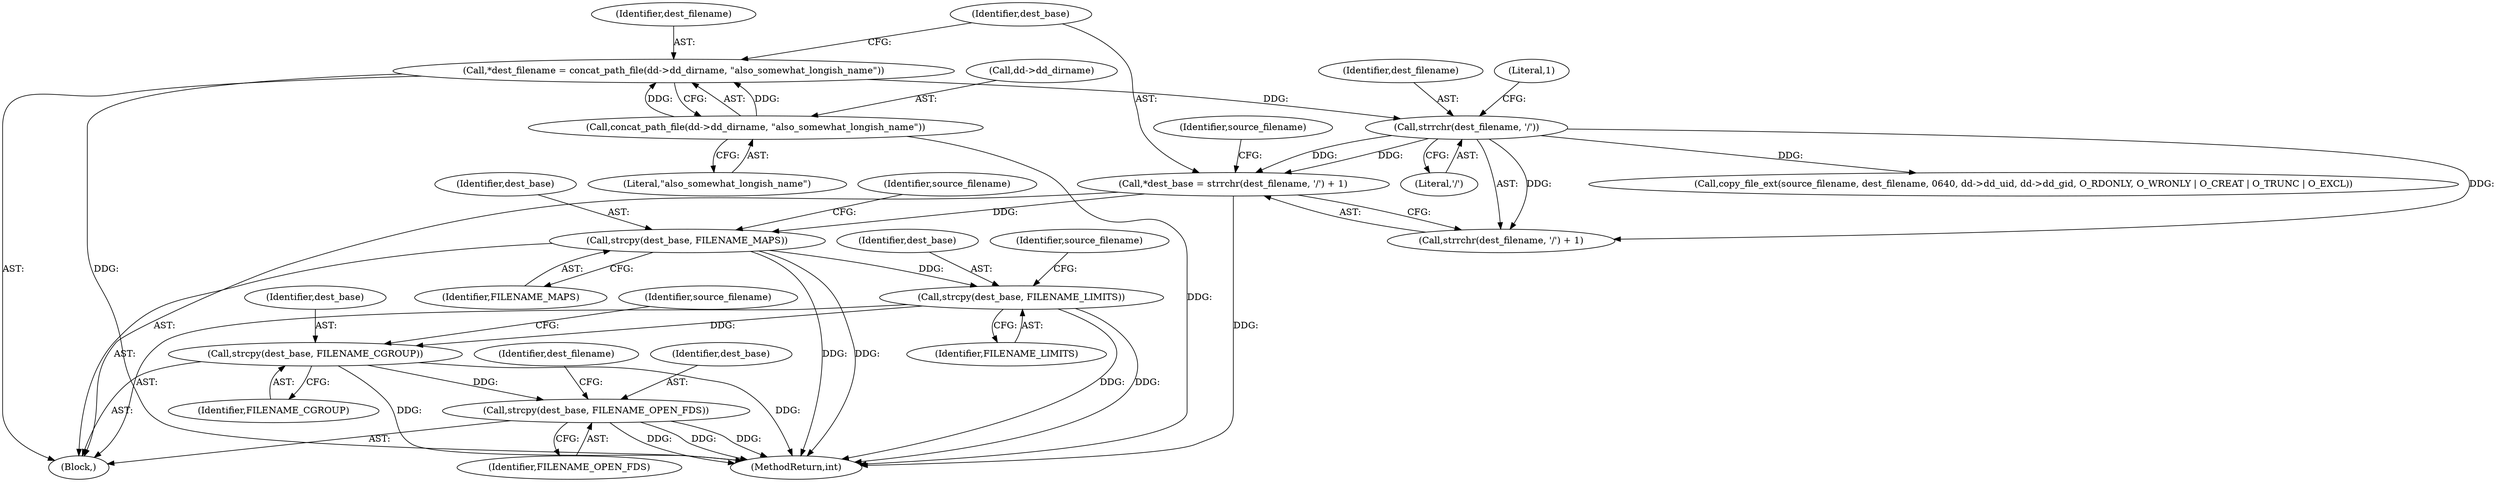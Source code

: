 digraph "0_abrt_4f2c1ddd3e3b81d2d5146b883115371f1cada9f9@API" {
"1000721" [label="(Call,strcpy(dest_base, FILENAME_CGROUP))"];
"1000695" [label="(Call,strcpy(dest_base, FILENAME_LIMITS))"];
"1000669" [label="(Call,strcpy(dest_base, FILENAME_MAPS))"];
"1000657" [label="(Call,*dest_base = strrchr(dest_filename, '/') + 1)"];
"1000660" [label="(Call,strrchr(dest_filename, '/'))"];
"1000649" [label="(Call,*dest_filename = concat_path_file(dd->dd_dirname, \"also_somewhat_longish_name\"))"];
"1000651" [label="(Call,concat_path_file(dd->dd_dirname, \"also_somewhat_longish_name\"))"];
"1000742" [label="(Call,strcpy(dest_base, FILENAME_OPEN_FDS))"];
"1000649" [label="(Call,*dest_filename = concat_path_file(dd->dd_dirname, \"also_somewhat_longish_name\"))"];
"1000660" [label="(Call,strrchr(dest_filename, '/'))"];
"1000669" [label="(Call,strcpy(dest_base, FILENAME_MAPS))"];
"1000696" [label="(Identifier,dest_base)"];
"1000671" [label="(Identifier,FILENAME_MAPS)"];
"1000670" [label="(Identifier,dest_base)"];
"1000651" [label="(Call,concat_path_file(dd->dd_dirname, \"also_somewhat_longish_name\"))"];
"1000722" [label="(Identifier,dest_base)"];
"1000744" [label="(Identifier,FILENAME_OPEN_FDS)"];
"1000663" [label="(Literal,1)"];
"1000723" [label="(Identifier,FILENAME_CGROUP)"];
"1000695" [label="(Call,strcpy(dest_base, FILENAME_LIMITS))"];
"1000746" [label="(Identifier,dest_filename)"];
"1000699" [label="(Identifier,source_filename)"];
"1000659" [label="(Call,strrchr(dest_filename, '/') + 1)"];
"1000666" [label="(Identifier,source_filename)"];
"1000672" [label="(Call,copy_file_ext(source_filename, dest_filename, 0640, dd->dd_uid, dd->dd_gid, O_RDONLY, O_WRONLY | O_CREAT | O_TRUNC | O_EXCL))"];
"1001171" [label="(MethodReturn,int)"];
"1000658" [label="(Identifier,dest_base)"];
"1000652" [label="(Call,dd->dd_dirname)"];
"1000650" [label="(Identifier,dest_filename)"];
"1000721" [label="(Call,strcpy(dest_base, FILENAME_CGROUP))"];
"1000742" [label="(Call,strcpy(dest_base, FILENAME_OPEN_FDS))"];
"1000624" [label="(Block,)"];
"1000661" [label="(Identifier,dest_filename)"];
"1000725" [label="(Identifier,source_filename)"];
"1000673" [label="(Identifier,source_filename)"];
"1000655" [label="(Literal,\"also_somewhat_longish_name\")"];
"1000743" [label="(Identifier,dest_base)"];
"1000697" [label="(Identifier,FILENAME_LIMITS)"];
"1000657" [label="(Call,*dest_base = strrchr(dest_filename, '/') + 1)"];
"1000662" [label="(Literal,'/')"];
"1000721" -> "1000624"  [label="AST: "];
"1000721" -> "1000723"  [label="CFG: "];
"1000722" -> "1000721"  [label="AST: "];
"1000723" -> "1000721"  [label="AST: "];
"1000725" -> "1000721"  [label="CFG: "];
"1000721" -> "1001171"  [label="DDG: "];
"1000721" -> "1001171"  [label="DDG: "];
"1000695" -> "1000721"  [label="DDG: "];
"1000721" -> "1000742"  [label="DDG: "];
"1000695" -> "1000624"  [label="AST: "];
"1000695" -> "1000697"  [label="CFG: "];
"1000696" -> "1000695"  [label="AST: "];
"1000697" -> "1000695"  [label="AST: "];
"1000699" -> "1000695"  [label="CFG: "];
"1000695" -> "1001171"  [label="DDG: "];
"1000695" -> "1001171"  [label="DDG: "];
"1000669" -> "1000695"  [label="DDG: "];
"1000669" -> "1000624"  [label="AST: "];
"1000669" -> "1000671"  [label="CFG: "];
"1000670" -> "1000669"  [label="AST: "];
"1000671" -> "1000669"  [label="AST: "];
"1000673" -> "1000669"  [label="CFG: "];
"1000669" -> "1001171"  [label="DDG: "];
"1000669" -> "1001171"  [label="DDG: "];
"1000657" -> "1000669"  [label="DDG: "];
"1000657" -> "1000624"  [label="AST: "];
"1000657" -> "1000659"  [label="CFG: "];
"1000658" -> "1000657"  [label="AST: "];
"1000659" -> "1000657"  [label="AST: "];
"1000666" -> "1000657"  [label="CFG: "];
"1000657" -> "1001171"  [label="DDG: "];
"1000660" -> "1000657"  [label="DDG: "];
"1000660" -> "1000657"  [label="DDG: "];
"1000660" -> "1000659"  [label="AST: "];
"1000660" -> "1000662"  [label="CFG: "];
"1000661" -> "1000660"  [label="AST: "];
"1000662" -> "1000660"  [label="AST: "];
"1000663" -> "1000660"  [label="CFG: "];
"1000660" -> "1000659"  [label="DDG: "];
"1000660" -> "1000659"  [label="DDG: "];
"1000649" -> "1000660"  [label="DDG: "];
"1000660" -> "1000672"  [label="DDG: "];
"1000649" -> "1000624"  [label="AST: "];
"1000649" -> "1000651"  [label="CFG: "];
"1000650" -> "1000649"  [label="AST: "];
"1000651" -> "1000649"  [label="AST: "];
"1000658" -> "1000649"  [label="CFG: "];
"1000649" -> "1001171"  [label="DDG: "];
"1000651" -> "1000649"  [label="DDG: "];
"1000651" -> "1000649"  [label="DDG: "];
"1000651" -> "1000655"  [label="CFG: "];
"1000652" -> "1000651"  [label="AST: "];
"1000655" -> "1000651"  [label="AST: "];
"1000651" -> "1001171"  [label="DDG: "];
"1000742" -> "1000624"  [label="AST: "];
"1000742" -> "1000744"  [label="CFG: "];
"1000743" -> "1000742"  [label="AST: "];
"1000744" -> "1000742"  [label="AST: "];
"1000746" -> "1000742"  [label="CFG: "];
"1000742" -> "1001171"  [label="DDG: "];
"1000742" -> "1001171"  [label="DDG: "];
"1000742" -> "1001171"  [label="DDG: "];
}
